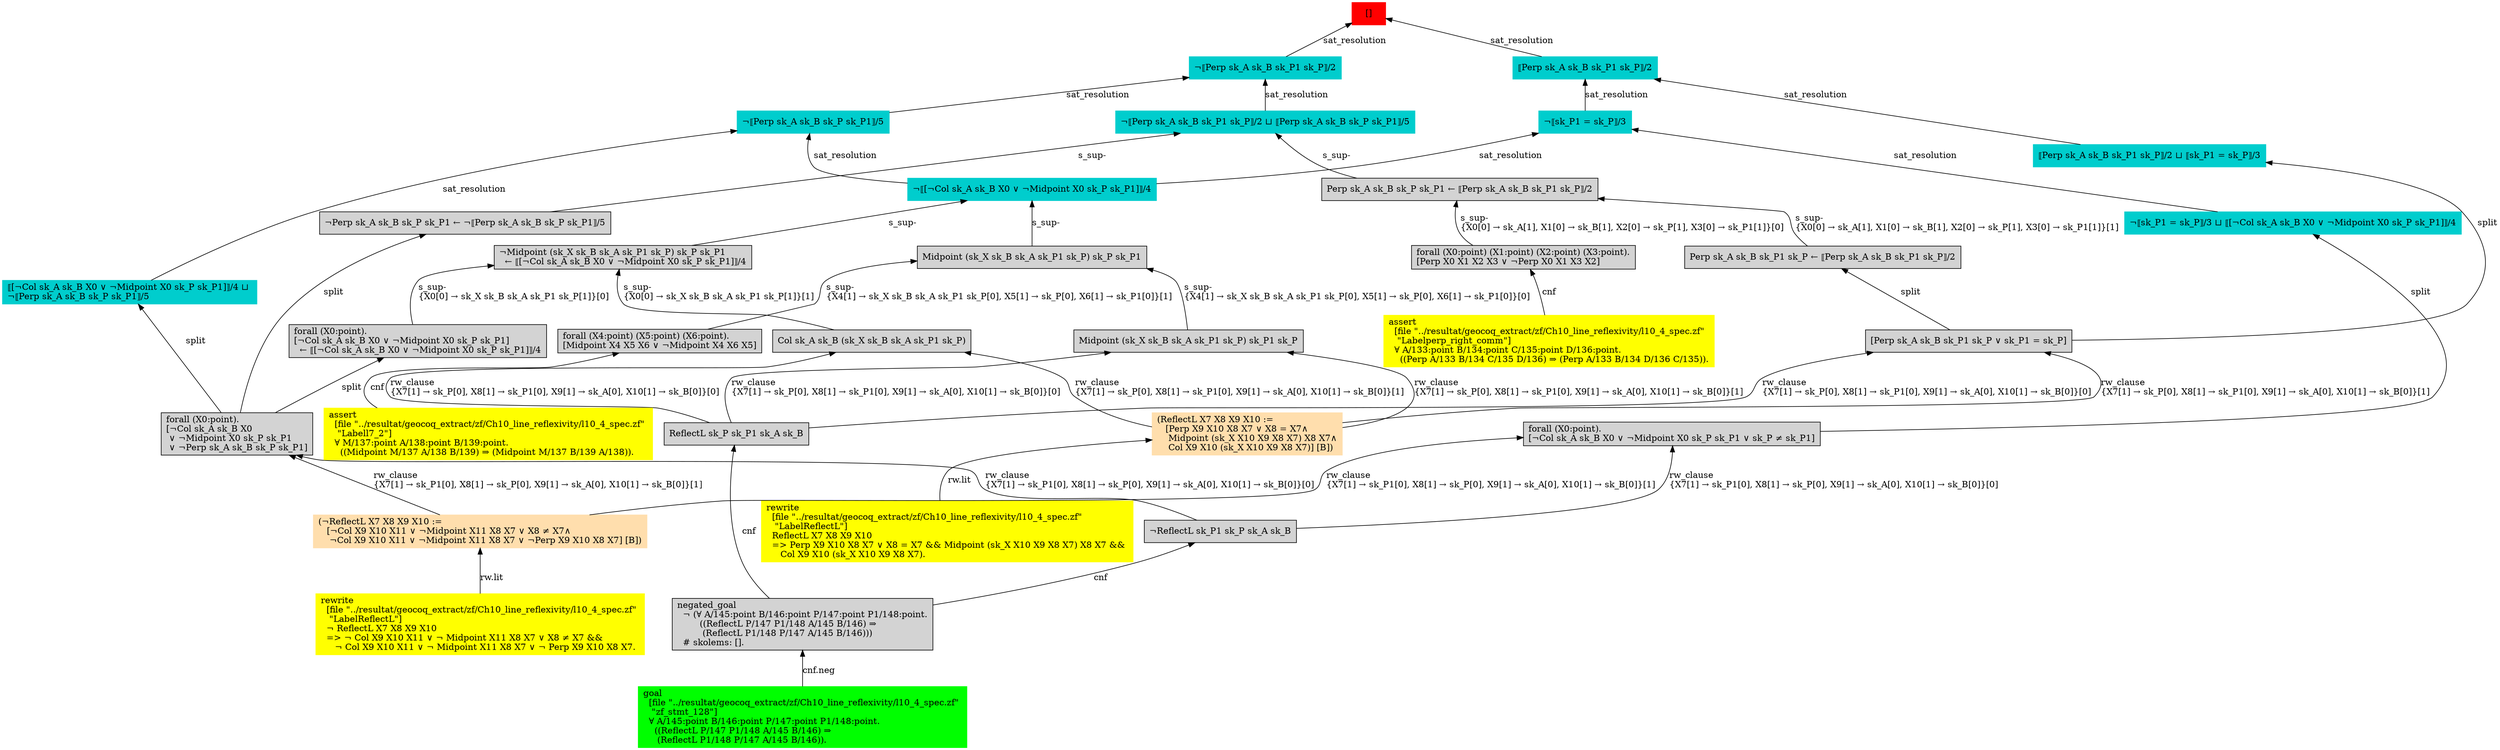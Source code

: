 digraph "unsat_graph" {
  vertex_0 [color=red, label="[]", shape=box, style=filled];
  vertex_0 -> vertex_1 [label="sat_resolution", dir="back"];
  vertex_1 [color=cyan3, shape=box, label="⟦Perp sk_A sk_B sk_P1 sk_P⟧/2\l", style=filled];
  vertex_1 -> vertex_2 [label="sat_resolution", dir="back"];
  vertex_2 [color=cyan3, shape=box, label="¬⟦sk_P1 = sk_P⟧/3\l", style=filled];
  vertex_2 -> vertex_3 [label="sat_resolution", dir="back"];
  vertex_3 [color=cyan3, shape=box, label="¬⟦[¬Col sk_A sk_B X0 ∨ ¬Midpoint X0 sk_P sk_P1]⟧/4\l", style=filled];
  vertex_3 -> vertex_4 [label="s_sup-\l", dir="back"];
  vertex_4 [shape=box, label="¬Midpoint (sk_X sk_B sk_A sk_P1 sk_P) sk_P sk_P1\l  ← ⟦[¬Col sk_A sk_B X0 ∨ ¬Midpoint X0 sk_P sk_P1]⟧/4\l", style=filled];
  vertex_4 -> vertex_5 [label="s_sup-\l\{X0[0] → sk_X sk_B sk_A sk_P1 sk_P[1]\}[0]\l", dir="back"];
  vertex_5 [shape=box, label="forall (X0:point).\l[¬Col sk_A sk_B X0 ∨ ¬Midpoint X0 sk_P sk_P1]\l  ← ⟦[¬Col sk_A sk_B X0 ∨ ¬Midpoint X0 sk_P sk_P1]⟧/4\l", style=filled];
  vertex_5 -> vertex_6 [label="split", dir="back"];
  vertex_6 [shape=box, label="forall (X0:point).\l[¬Col sk_A sk_B X0\l ∨ ¬Midpoint X0 sk_P sk_P1\l ∨ ¬Perp sk_A sk_B sk_P sk_P1]\l", style=filled];
  vertex_6 -> vertex_7 [label="rw_clause\l\{X7[1] → sk_P1[0], X8[1] → sk_P[0], X9[1] → sk_A[0], X10[1] → sk_B[0]\}[1]\l", dir="back"];
  vertex_7 [color=navajowhite, shape=box, label="(¬ReflectL X7 X8 X9 X10 :=\l   [¬Col X9 X10 X11 ∨ ¬Midpoint X11 X8 X7 ∨ X8 ≠ X7∧\l    ¬Col X9 X10 X11 ∨ ¬Midpoint X11 X8 X7 ∨ ¬Perp X9 X10 X8 X7] [B])\l", style=filled];
  vertex_7 -> vertex_8 [label="rw.lit", dir="back"];
  vertex_8 [color=yellow, shape=box, label="rewrite\l  [file \"../resultat/geocoq_extract/zf/Ch10_line_reflexivity/l10_4_spec.zf\" \l   \"LabelReflectL\"]\l  ¬ ReflectL X7 X8 X9 X10\l  =\> ¬ Col X9 X10 X11 ∨ ¬ Midpoint X11 X8 X7 ∨ X8 ≠ X7 && \l     ¬ Col X9 X10 X11 ∨ ¬ Midpoint X11 X8 X7 ∨ ¬ Perp X9 X10 X8 X7.\l", style=filled];
  vertex_6 -> vertex_9 [label="rw_clause\l\{X7[1] → sk_P1[0], X8[1] → sk_P[0], X9[1] → sk_A[0], X10[1] → sk_B[0]\}[0]\l", dir="back"];
  vertex_9 [shape=box, label="¬ReflectL sk_P1 sk_P sk_A sk_B\l", style=filled];
  vertex_9 -> vertex_10 [label="cnf", dir="back"];
  vertex_10 [shape=box, label="negated_goal\l  ¬ (∀ A/145:point B/146:point P/147:point P1/148:point.\l        ((ReflectL P/147 P1/148 A/145 B/146) ⇒\l         (ReflectL P1/148 P/147 A/145 B/146)))\l  # skolems: [].\l", style=filled];
  vertex_10 -> vertex_11 [label="cnf.neg", dir="back"];
  vertex_11 [color=green, shape=box, label="goal\l  [file \"../resultat/geocoq_extract/zf/Ch10_line_reflexivity/l10_4_spec.zf\" \l   \"zf_stmt_128\"]\l  ∀ A/145:point B/146:point P/147:point P1/148:point.\l    ((ReflectL P/147 P1/148 A/145 B/146) ⇒\l     (ReflectL P1/148 P/147 A/145 B/146)).\l", style=filled];
  vertex_4 -> vertex_12 [label="s_sup-\l\{X0[0] → sk_X sk_B sk_A sk_P1 sk_P[1]\}[1]\l", dir="back"];
  vertex_12 [shape=box, label="Col sk_A sk_B (sk_X sk_B sk_A sk_P1 sk_P)\l", style=filled];
  vertex_12 -> vertex_13 [label="rw_clause\l\{X7[1] → sk_P[0], X8[1] → sk_P1[0], X9[1] → sk_A[0], X10[1] → sk_B[0]\}[1]\l", dir="back"];
  vertex_13 [color=navajowhite, shape=box, label="(ReflectL X7 X8 X9 X10 :=\l   [Perp X9 X10 X8 X7 ∨ X8 = X7∧\l    Midpoint (sk_X X10 X9 X8 X7) X8 X7∧\l    Col X9 X10 (sk_X X10 X9 X8 X7)] [B])\l", style=filled];
  vertex_13 -> vertex_14 [label="rw.lit", dir="back"];
  vertex_14 [color=yellow, shape=box, label="rewrite\l  [file \"../resultat/geocoq_extract/zf/Ch10_line_reflexivity/l10_4_spec.zf\" \l   \"LabelReflectL\"]\l  ReflectL X7 X8 X9 X10\l  =\> Perp X9 X10 X8 X7 ∨ X8 = X7 && Midpoint (sk_X X10 X9 X8 X7) X8 X7 && \l     Col X9 X10 (sk_X X10 X9 X8 X7).\l", style=filled];
  vertex_12 -> vertex_15 [label="rw_clause\l\{X7[1] → sk_P[0], X8[1] → sk_P1[0], X9[1] → sk_A[0], X10[1] → sk_B[0]\}[0]\l", dir="back"];
  vertex_15 [shape=box, label="ReflectL sk_P sk_P1 sk_A sk_B\l", style=filled];
  vertex_15 -> vertex_10 [label="cnf", dir="back"];
  vertex_3 -> vertex_16 [label="s_sup-\l", dir="back"];
  vertex_16 [shape=box, label="Midpoint (sk_X sk_B sk_A sk_P1 sk_P) sk_P sk_P1\l", style=filled];
  vertex_16 -> vertex_17 [label="s_sup-\l\{X4[1] → sk_X sk_B sk_A sk_P1 sk_P[0], X5[1] → sk_P[0], X6[1] → sk_P1[0]\}[1]\l", dir="back"];
  vertex_17 [shape=box, label="forall (X4:point) (X5:point) (X6:point).\l[Midpoint X4 X5 X6 ∨ ¬Midpoint X4 X6 X5]\l", style=filled];
  vertex_17 -> vertex_18 [label="cnf", dir="back"];
  vertex_18 [color=yellow, shape=box, label="assert\l  [file \"../resultat/geocoq_extract/zf/Ch10_line_reflexivity/l10_4_spec.zf\" \l   \"Labell7_2\"]\l  ∀ M/137:point A/138:point B/139:point.\l    ((Midpoint M/137 A/138 B/139) ⇒ (Midpoint M/137 B/139 A/138)).\l", style=filled];
  vertex_16 -> vertex_19 [label="s_sup-\l\{X4[1] → sk_X sk_B sk_A sk_P1 sk_P[0], X5[1] → sk_P[0], X6[1] → sk_P1[0]\}[0]\l", dir="back"];
  vertex_19 [shape=box, label="Midpoint (sk_X sk_B sk_A sk_P1 sk_P) sk_P1 sk_P\l", style=filled];
  vertex_19 -> vertex_13 [label="rw_clause\l\{X7[1] → sk_P[0], X8[1] → sk_P1[0], X9[1] → sk_A[0], X10[1] → sk_B[0]\}[1]\l", dir="back"];
  vertex_19 -> vertex_15 [label="rw_clause\l\{X7[1] → sk_P[0], X8[1] → sk_P1[0], X9[1] → sk_A[0], X10[1] → sk_B[0]\}[0]\l", dir="back"];
  vertex_2 -> vertex_20 [label="sat_resolution", dir="back"];
  vertex_20 [color=cyan3, shape=box, label="¬⟦sk_P1 = sk_P⟧/3 ⊔ ⟦[¬Col sk_A sk_B X0 ∨ ¬Midpoint X0 sk_P sk_P1]⟧/4\l", style=filled];
  vertex_20 -> vertex_21 [label="split", dir="back"];
  vertex_21 [shape=box, label="forall (X0:point).\l[¬Col sk_A sk_B X0 ∨ ¬Midpoint X0 sk_P sk_P1 ∨ sk_P ≠ sk_P1]\l", style=filled];
  vertex_21 -> vertex_7 [label="rw_clause\l\{X7[1] → sk_P1[0], X8[1] → sk_P[0], X9[1] → sk_A[0], X10[1] → sk_B[0]\}[1]\l", dir="back"];
  vertex_21 -> vertex_9 [label="rw_clause\l\{X7[1] → sk_P1[0], X8[1] → sk_P[0], X9[1] → sk_A[0], X10[1] → sk_B[0]\}[0]\l", dir="back"];
  vertex_1 -> vertex_22 [label="sat_resolution", dir="back"];
  vertex_22 [color=cyan3, shape=box, label="⟦Perp sk_A sk_B sk_P1 sk_P⟧/2 ⊔ ⟦sk_P1 = sk_P⟧/3\l", style=filled];
  vertex_22 -> vertex_23 [label="split", dir="back"];
  vertex_23 [shape=box, label="[Perp sk_A sk_B sk_P1 sk_P ∨ sk_P1 = sk_P]\l", style=filled];
  vertex_23 -> vertex_13 [label="rw_clause\l\{X7[1] → sk_P[0], X8[1] → sk_P1[0], X9[1] → sk_A[0], X10[1] → sk_B[0]\}[1]\l", dir="back"];
  vertex_23 -> vertex_15 [label="rw_clause\l\{X7[1] → sk_P[0], X8[1] → sk_P1[0], X9[1] → sk_A[0], X10[1] → sk_B[0]\}[0]\l", dir="back"];
  vertex_0 -> vertex_24 [label="sat_resolution", dir="back"];
  vertex_24 [color=cyan3, shape=box, label="¬⟦Perp sk_A sk_B sk_P1 sk_P⟧/2\l", style=filled];
  vertex_24 -> vertex_25 [label="sat_resolution", dir="back"];
  vertex_25 [color=cyan3, shape=box, label="¬⟦Perp sk_A sk_B sk_P sk_P1⟧/5\l", style=filled];
  vertex_25 -> vertex_3 [label="sat_resolution", dir="back"];
  vertex_25 -> vertex_26 [label="sat_resolution", dir="back"];
  vertex_26 [color=cyan3, shape=box, label="⟦[¬Col sk_A sk_B X0 ∨ ¬Midpoint X0 sk_P sk_P1]⟧/4 ⊔ \l¬⟦Perp sk_A sk_B sk_P sk_P1⟧/5\l", style=filled];
  vertex_26 -> vertex_6 [label="split", dir="back"];
  vertex_24 -> vertex_27 [label="sat_resolution", dir="back"];
  vertex_27 [color=cyan3, shape=box, label="¬⟦Perp sk_A sk_B sk_P1 sk_P⟧/2 ⊔ ⟦Perp sk_A sk_B sk_P sk_P1⟧/5\l", style=filled];
  vertex_27 -> vertex_28 [label="s_sup-\l", dir="back"];
  vertex_28 [shape=box, label="¬Perp sk_A sk_B sk_P sk_P1 ← ¬⟦Perp sk_A sk_B sk_P sk_P1⟧/5\l", style=filled];
  vertex_28 -> vertex_6 [label="split", dir="back"];
  vertex_27 -> vertex_29 [label="s_sup-\l", dir="back"];
  vertex_29 [shape=box, label="Perp sk_A sk_B sk_P sk_P1 ← ⟦Perp sk_A sk_B sk_P1 sk_P⟧/2\l", style=filled];
  vertex_29 -> vertex_30 [label="s_sup-\l\{X0[0] → sk_A[1], X1[0] → sk_B[1], X2[0] → sk_P[1], X3[0] → sk_P1[1]\}[0]\l", dir="back"];
  vertex_30 [shape=box, label="forall (X0:point) (X1:point) (X2:point) (X3:point).\l[Perp X0 X1 X2 X3 ∨ ¬Perp X0 X1 X3 X2]\l", style=filled];
  vertex_30 -> vertex_31 [label="cnf", dir="back"];
  vertex_31 [color=yellow, shape=box, label="assert\l  [file \"../resultat/geocoq_extract/zf/Ch10_line_reflexivity/l10_4_spec.zf\" \l   \"Labelperp_right_comm\"]\l  ∀ A/133:point B/134:point C/135:point D/136:point.\l    ((Perp A/133 B/134 C/135 D/136) ⇒ (Perp A/133 B/134 D/136 C/135)).\l", style=filled];
  vertex_29 -> vertex_32 [label="s_sup-\l\{X0[0] → sk_A[1], X1[0] → sk_B[1], X2[0] → sk_P[1], X3[0] → sk_P1[1]\}[1]\l", dir="back"];
  vertex_32 [shape=box, label="Perp sk_A sk_B sk_P1 sk_P ← ⟦Perp sk_A sk_B sk_P1 sk_P⟧/2\l", style=filled];
  vertex_32 -> vertex_23 [label="split", dir="back"];
  }


